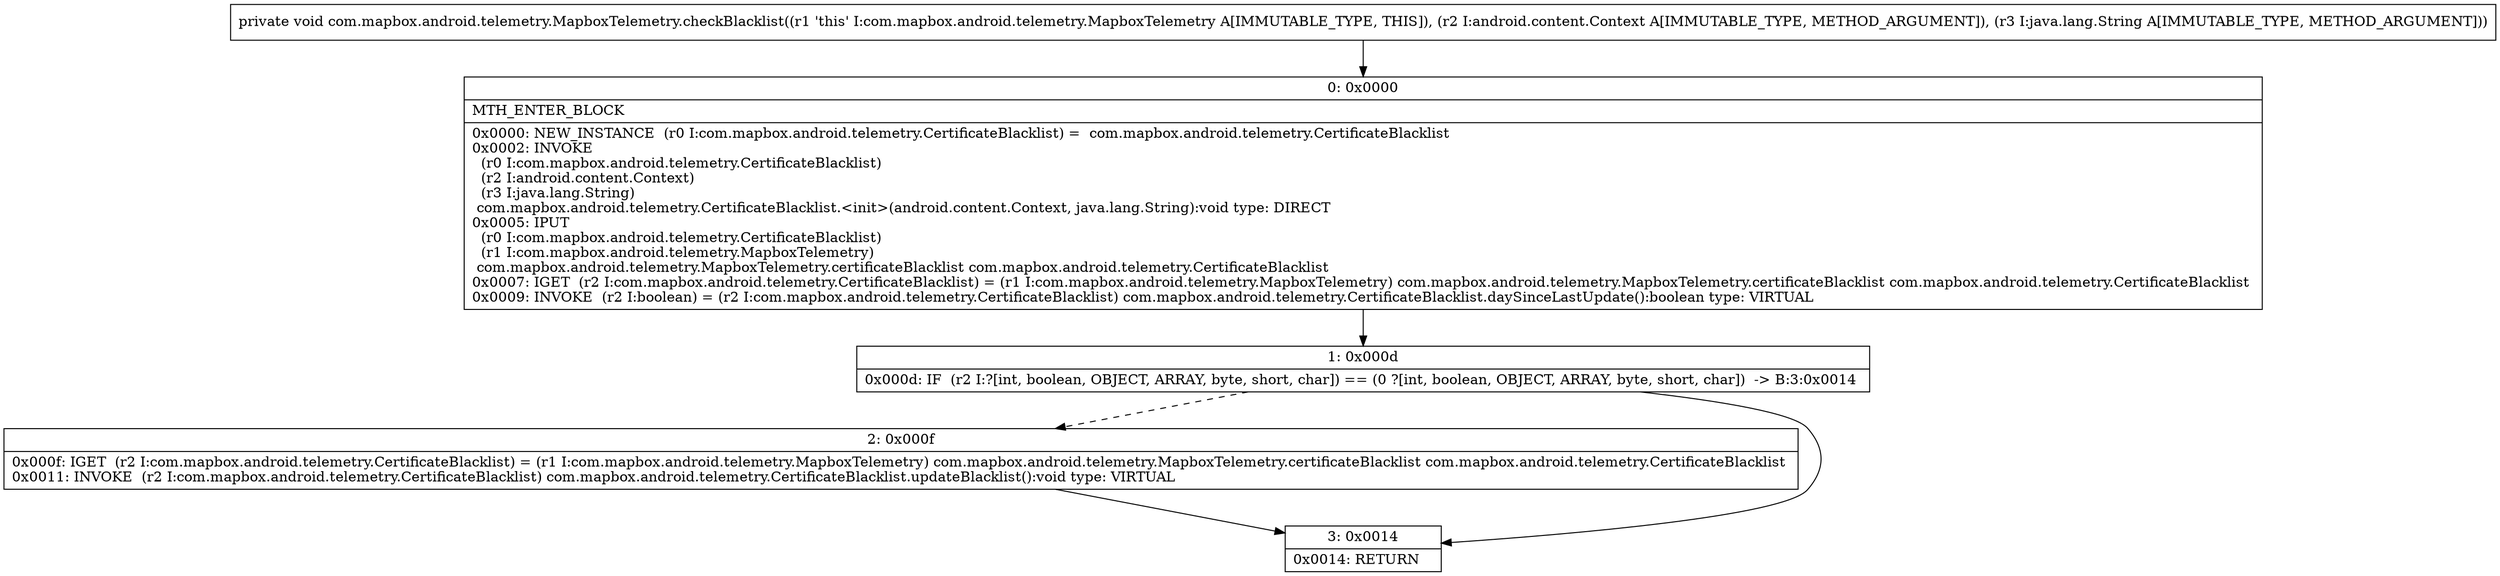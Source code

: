 digraph "CFG forcom.mapbox.android.telemetry.MapboxTelemetry.checkBlacklist(Landroid\/content\/Context;Ljava\/lang\/String;)V" {
Node_0 [shape=record,label="{0\:\ 0x0000|MTH_ENTER_BLOCK\l|0x0000: NEW_INSTANCE  (r0 I:com.mapbox.android.telemetry.CertificateBlacklist) =  com.mapbox.android.telemetry.CertificateBlacklist \l0x0002: INVOKE  \l  (r0 I:com.mapbox.android.telemetry.CertificateBlacklist)\l  (r2 I:android.content.Context)\l  (r3 I:java.lang.String)\l com.mapbox.android.telemetry.CertificateBlacklist.\<init\>(android.content.Context, java.lang.String):void type: DIRECT \l0x0005: IPUT  \l  (r0 I:com.mapbox.android.telemetry.CertificateBlacklist)\l  (r1 I:com.mapbox.android.telemetry.MapboxTelemetry)\l com.mapbox.android.telemetry.MapboxTelemetry.certificateBlacklist com.mapbox.android.telemetry.CertificateBlacklist \l0x0007: IGET  (r2 I:com.mapbox.android.telemetry.CertificateBlacklist) = (r1 I:com.mapbox.android.telemetry.MapboxTelemetry) com.mapbox.android.telemetry.MapboxTelemetry.certificateBlacklist com.mapbox.android.telemetry.CertificateBlacklist \l0x0009: INVOKE  (r2 I:boolean) = (r2 I:com.mapbox.android.telemetry.CertificateBlacklist) com.mapbox.android.telemetry.CertificateBlacklist.daySinceLastUpdate():boolean type: VIRTUAL \l}"];
Node_1 [shape=record,label="{1\:\ 0x000d|0x000d: IF  (r2 I:?[int, boolean, OBJECT, ARRAY, byte, short, char]) == (0 ?[int, boolean, OBJECT, ARRAY, byte, short, char])  \-\> B:3:0x0014 \l}"];
Node_2 [shape=record,label="{2\:\ 0x000f|0x000f: IGET  (r2 I:com.mapbox.android.telemetry.CertificateBlacklist) = (r1 I:com.mapbox.android.telemetry.MapboxTelemetry) com.mapbox.android.telemetry.MapboxTelemetry.certificateBlacklist com.mapbox.android.telemetry.CertificateBlacklist \l0x0011: INVOKE  (r2 I:com.mapbox.android.telemetry.CertificateBlacklist) com.mapbox.android.telemetry.CertificateBlacklist.updateBlacklist():void type: VIRTUAL \l}"];
Node_3 [shape=record,label="{3\:\ 0x0014|0x0014: RETURN   \l}"];
MethodNode[shape=record,label="{private void com.mapbox.android.telemetry.MapboxTelemetry.checkBlacklist((r1 'this' I:com.mapbox.android.telemetry.MapboxTelemetry A[IMMUTABLE_TYPE, THIS]), (r2 I:android.content.Context A[IMMUTABLE_TYPE, METHOD_ARGUMENT]), (r3 I:java.lang.String A[IMMUTABLE_TYPE, METHOD_ARGUMENT])) }"];
MethodNode -> Node_0;
Node_0 -> Node_1;
Node_1 -> Node_2[style=dashed];
Node_1 -> Node_3;
Node_2 -> Node_3;
}

